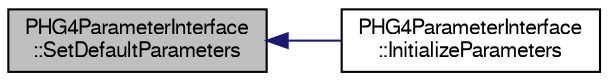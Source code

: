 digraph "PHG4ParameterInterface::SetDefaultParameters"
{
  bgcolor="transparent";
  edge [fontname="FreeSans",fontsize="10",labelfontname="FreeSans",labelfontsize="10"];
  node [fontname="FreeSans",fontsize="10",shape=record];
  rankdir="LR";
  Node1 [label="PHG4ParameterInterface\l::SetDefaultParameters",height=0.2,width=0.4,color="black", fillcolor="grey75", style="filled" fontcolor="black"];
  Node1 -> Node2 [dir="back",color="midnightblue",fontsize="10",style="solid",fontname="FreeSans"];
  Node2 [label="PHG4ParameterInterface\l::InitializeParameters",height=0.2,width=0.4,color="black",URL="$d8/d1b/classPHG4ParameterInterface.html#a9ebfb17000d91890d822ed8c39342f02"];
}
